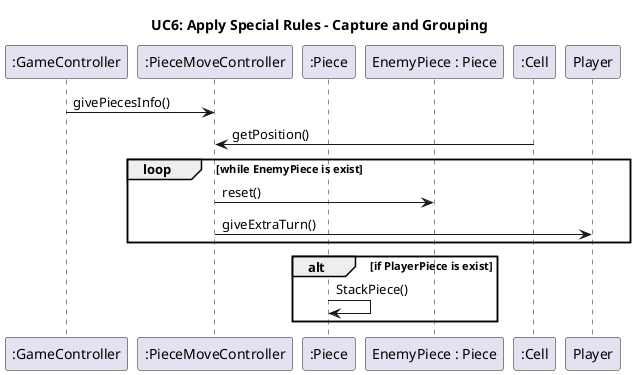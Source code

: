@startuml
title UC6: Apply Special Rules - Capture and Grouping

participant ":GameController" as GameController
participant ":PieceMoveController" as PieceMoveController
participant ":Piece" as Piece
participant "EnemyPiece : Piece" as EnemyPiece
participant ":Cell" as Cell


	GameController -> PieceMoveController: givePiecesInfo()
	PieceMoveController <- Cell : getPosition()

	loop while EnemyPiece is exist
		PieceMoveController -> EnemyPiece : reset()
		PieceMoveController -> Player : giveExtraTurn()
	end

	alt if PlayerPiece is exist
    	Piece -> Piece : StackPiece()
    end



@enduml
